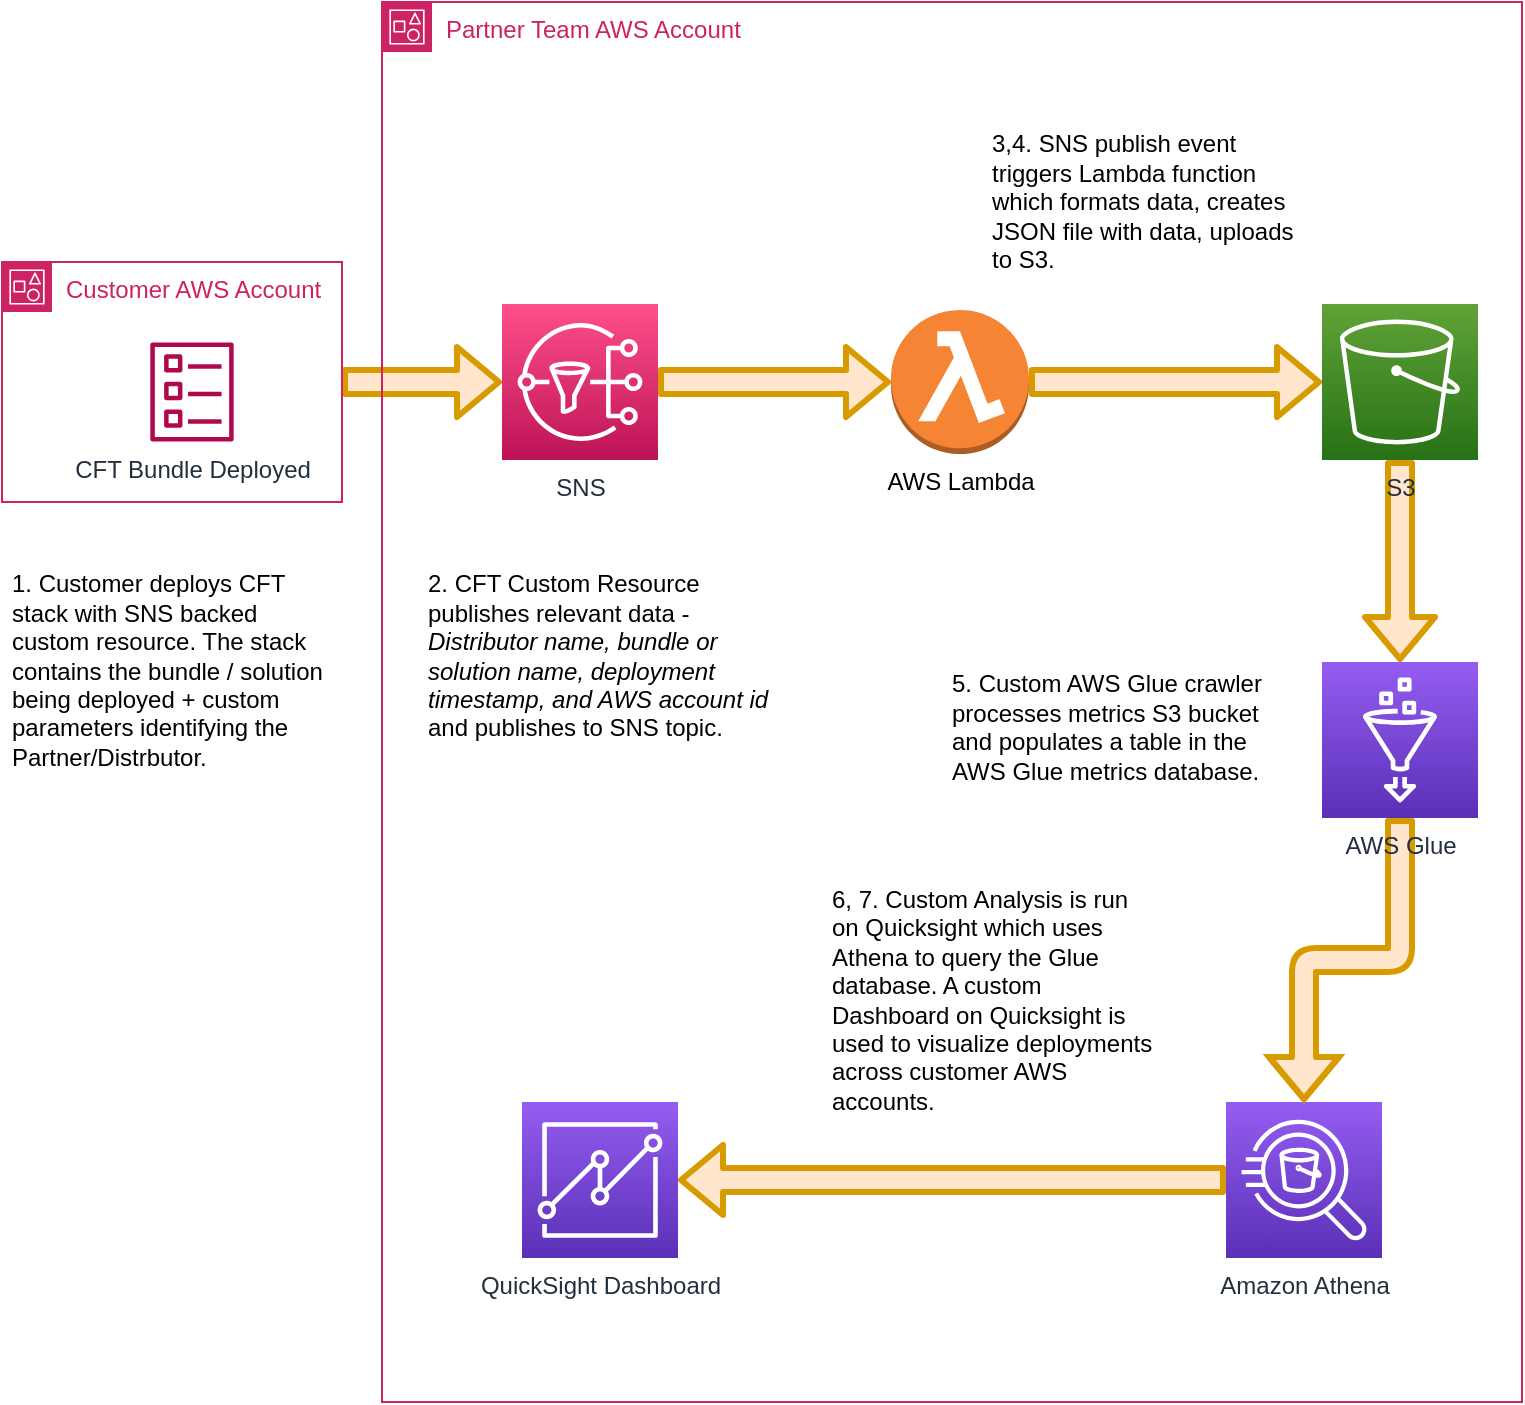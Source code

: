 <mxfile version="20.3.0" type="device"><diagram id="esqkhY2L9d3tN8zVXLYR" name="Page-1"><mxGraphModel dx="1106" dy="756" grid="1" gridSize="10" guides="1" tooltips="1" connect="1" arrows="1" fold="1" page="1" pageScale="1" pageWidth="827" pageHeight="1169" math="0" shadow="0"><root><mxCell id="0"/><mxCell id="1" parent="0"/><mxCell id="V5lL2M46CXsRj3B0pjWy-23" value="" style="edgeStyle=orthogonalEdgeStyle;shape=flexArrow;rounded=1;orthogonalLoop=1;jettySize=auto;html=1;strokeWidth=3;fillColor=#ffe6cc;strokeColor=#d79b00;" edge="1" parent="1" source="V5lL2M46CXsRj3B0pjWy-1" target="V5lL2M46CXsRj3B0pjWy-9"><mxGeometry relative="1" as="geometry"/></mxCell><mxCell id="V5lL2M46CXsRj3B0pjWy-1" value="Customer AWS Account" style="points=[[0,0],[0.25,0],[0.5,0],[0.75,0],[1,0],[1,0.25],[1,0.5],[1,0.75],[1,1],[0.75,1],[0.5,1],[0.25,1],[0,1],[0,0.75],[0,0.5],[0,0.25]];outlineConnect=0;gradientColor=none;html=1;whiteSpace=wrap;fontSize=12;fontStyle=0;container=1;pointerEvents=0;collapsible=0;recursiveResize=0;shape=mxgraph.aws4.group;grIcon=mxgraph.aws4.group_account;strokeColor=#CD2264;fillColor=none;verticalAlign=top;align=left;spacingLeft=30;fontColor=#CD2264;dashed=0;" vertex="1" parent="1"><mxGeometry x="20" y="210" width="170" height="120" as="geometry"/></mxCell><mxCell id="V5lL2M46CXsRj3B0pjWy-3" value="CFT Bundle Deployed" style="sketch=0;outlineConnect=0;fontColor=#232F3E;gradientColor=none;fillColor=#B0084D;strokeColor=none;dashed=0;verticalLabelPosition=bottom;verticalAlign=top;align=center;html=1;fontSize=12;fontStyle=0;aspect=fixed;pointerEvents=1;shape=mxgraph.aws4.template;" vertex="1" parent="V5lL2M46CXsRj3B0pjWy-1"><mxGeometry x="74.16" y="40" width="41.67" height="50" as="geometry"/></mxCell><mxCell id="V5lL2M46CXsRj3B0pjWy-22" value="" style="edgeStyle=orthogonalEdgeStyle;shape=flexArrow;rounded=1;orthogonalLoop=1;jettySize=auto;html=1;strokeWidth=3;fillColor=#ffe6cc;strokeColor=#d79b00;" edge="1" parent="1" source="V5lL2M46CXsRj3B0pjWy-4" target="V5lL2M46CXsRj3B0pjWy-6"><mxGeometry relative="1" as="geometry"/></mxCell><mxCell id="V5lL2M46CXsRj3B0pjWy-4" value="Amazon Athena" style="sketch=0;points=[[0,0,0],[0.25,0,0],[0.5,0,0],[0.75,0,0],[1,0,0],[0,1,0],[0.25,1,0],[0.5,1,0],[0.75,1,0],[1,1,0],[0,0.25,0],[0,0.5,0],[0,0.75,0],[1,0.25,0],[1,0.5,0],[1,0.75,0]];outlineConnect=0;fontColor=#232F3E;gradientColor=#945DF2;gradientDirection=north;fillColor=#5A30B5;strokeColor=#ffffff;dashed=0;verticalLabelPosition=bottom;verticalAlign=top;align=center;html=1;fontSize=12;fontStyle=0;aspect=fixed;shape=mxgraph.aws4.resourceIcon;resIcon=mxgraph.aws4.athena;" vertex="1" parent="1"><mxGeometry x="632" y="630" width="78" height="78" as="geometry"/></mxCell><mxCell id="V5lL2M46CXsRj3B0pjWy-21" value="" style="edgeStyle=orthogonalEdgeStyle;shape=flexArrow;rounded=1;orthogonalLoop=1;jettySize=auto;html=1;strokeWidth=3;fillColor=#ffe6cc;strokeColor=#d79b00;" edge="1" parent="1" source="V5lL2M46CXsRj3B0pjWy-5" target="V5lL2M46CXsRj3B0pjWy-4"><mxGeometry relative="1" as="geometry"/></mxCell><mxCell id="V5lL2M46CXsRj3B0pjWy-6" value="QuickSight Dashboard" style="sketch=0;points=[[0,0,0],[0.25,0,0],[0.5,0,0],[0.75,0,0],[1,0,0],[0,1,0],[0.25,1,0],[0.5,1,0],[0.75,1,0],[1,1,0],[0,0.25,0],[0,0.5,0],[0,0.75,0],[1,0.25,0],[1,0.5,0],[1,0.75,0]];outlineConnect=0;fontColor=#232F3E;gradientColor=#945DF2;gradientDirection=north;fillColor=#5A30B5;strokeColor=#ffffff;dashed=0;verticalLabelPosition=bottom;verticalAlign=top;align=center;html=1;fontSize=12;fontStyle=0;aspect=fixed;shape=mxgraph.aws4.resourceIcon;resIcon=mxgraph.aws4.quicksight;" vertex="1" parent="1"><mxGeometry x="280" y="630" width="78" height="78" as="geometry"/></mxCell><mxCell id="V5lL2M46CXsRj3B0pjWy-19" value="" style="edgeStyle=orthogonalEdgeStyle;shape=flexArrow;rounded=1;orthogonalLoop=1;jettySize=auto;html=1;strokeWidth=3;fillColor=#ffe6cc;strokeColor=#d79b00;" edge="1" parent="1" source="V5lL2M46CXsRj3B0pjWy-7" target="V5lL2M46CXsRj3B0pjWy-8"><mxGeometry relative="1" as="geometry"/></mxCell><mxCell id="V5lL2M46CXsRj3B0pjWy-7" value="AWS Lambda" style="outlineConnect=0;dashed=0;verticalLabelPosition=bottom;verticalAlign=top;align=center;html=1;shape=mxgraph.aws3.lambda_function;fillColor=#F58534;gradientColor=none;" vertex="1" parent="1"><mxGeometry x="464.5" y="234" width="69" height="72" as="geometry"/></mxCell><mxCell id="V5lL2M46CXsRj3B0pjWy-20" value="" style="edgeStyle=orthogonalEdgeStyle;shape=flexArrow;rounded=1;orthogonalLoop=1;jettySize=auto;html=1;strokeWidth=3;fillColor=#ffe6cc;strokeColor=#d79b00;" edge="1" parent="1" source="V5lL2M46CXsRj3B0pjWy-8" target="V5lL2M46CXsRj3B0pjWy-5"><mxGeometry relative="1" as="geometry"/></mxCell><mxCell id="V5lL2M46CXsRj3B0pjWy-8" value="S3" style="sketch=0;points=[[0,0,0],[0.25,0,0],[0.5,0,0],[0.75,0,0],[1,0,0],[0,1,0],[0.25,1,0],[0.5,1,0],[0.75,1,0],[1,1,0],[0,0.25,0],[0,0.5,0],[0,0.75,0],[1,0.25,0],[1,0.5,0],[1,0.75,0]];outlineConnect=0;fontColor=#232F3E;gradientColor=#60A337;gradientDirection=north;fillColor=#277116;strokeColor=#ffffff;dashed=0;verticalLabelPosition=bottom;verticalAlign=top;align=center;html=1;fontSize=12;fontStyle=0;aspect=fixed;shape=mxgraph.aws4.resourceIcon;resIcon=mxgraph.aws4.s3;" vertex="1" parent="1"><mxGeometry x="680" y="231" width="78" height="78" as="geometry"/></mxCell><mxCell id="V5lL2M46CXsRj3B0pjWy-18" value="" style="edgeStyle=orthogonalEdgeStyle;shape=flexArrow;rounded=1;orthogonalLoop=1;jettySize=auto;html=1;strokeWidth=3;fillColor=#ffe6cc;strokeColor=#d79b00;" edge="1" parent="1" source="V5lL2M46CXsRj3B0pjWy-9" target="V5lL2M46CXsRj3B0pjWy-7"><mxGeometry relative="1" as="geometry"/></mxCell><mxCell id="V5lL2M46CXsRj3B0pjWy-9" value="SNS" style="sketch=0;points=[[0,0,0],[0.25,0,0],[0.5,0,0],[0.75,0,0],[1,0,0],[0,1,0],[0.25,1,0],[0.5,1,0],[0.75,1,0],[1,1,0],[0,0.25,0],[0,0.5,0],[0,0.75,0],[1,0.25,0],[1,0.5,0],[1,0.75,0]];outlineConnect=0;fontColor=#232F3E;gradientColor=#FF4F8B;gradientDirection=north;fillColor=#BC1356;strokeColor=#ffffff;dashed=0;verticalLabelPosition=bottom;verticalAlign=top;align=center;html=1;fontSize=12;fontStyle=0;aspect=fixed;shape=mxgraph.aws4.resourceIcon;resIcon=mxgraph.aws4.sns;" vertex="1" parent="1"><mxGeometry x="270" y="231" width="78" height="78" as="geometry"/></mxCell><mxCell id="V5lL2M46CXsRj3B0pjWy-24" value="&lt;br&gt;1. Customer deploys CFT stack with SNS backed custom resource. The stack contains the bundle / solution being deployed + custom parameters identifying the Partner/Distrbutor." style="text;html=1;strokeColor=none;fillColor=none;spacing=5;spacingTop=-20;whiteSpace=wrap;overflow=hidden;rounded=0;" vertex="1" parent="1"><mxGeometry x="20" y="360" width="170" height="120" as="geometry"/></mxCell><mxCell id="V5lL2M46CXsRj3B0pjWy-25" value="&lt;br&gt;2. CFT Custom Resource publishes relevant data - &lt;i&gt;Distributor name, bundle or solution name, deployment timestamp, and AWS account id &lt;/i&gt;and publishes to SNS topic." style="text;html=1;strokeColor=none;fillColor=none;spacing=5;spacingTop=-20;whiteSpace=wrap;overflow=hidden;rounded=0;" vertex="1" parent="1"><mxGeometry x="228" y="360" width="182" height="100" as="geometry"/></mxCell><mxCell id="V5lL2M46CXsRj3B0pjWy-29" value="Partner Team AWS Account" style="points=[[0,0],[0.25,0],[0.5,0],[0.75,0],[1,0],[1,0.25],[1,0.5],[1,0.75],[1,1],[0.75,1],[0.5,1],[0.25,1],[0,1],[0,0.75],[0,0.5],[0,0.25]];outlineConnect=0;gradientColor=none;html=1;whiteSpace=wrap;fontSize=12;fontStyle=0;container=1;pointerEvents=0;collapsible=0;recursiveResize=0;shape=mxgraph.aws4.group;grIcon=mxgraph.aws4.group_account;strokeColor=#CD2264;fillColor=none;verticalAlign=top;align=left;spacingLeft=30;fontColor=#CD2264;dashed=0;" vertex="1" parent="1"><mxGeometry x="210" y="80" width="570" height="700" as="geometry"/></mxCell><mxCell id="V5lL2M46CXsRj3B0pjWy-26" value="&lt;br&gt;3,4. SNS publish event triggers Lambda function which formats data, creates JSON file with data, uploads to S3." style="text;html=1;strokeColor=none;fillColor=none;spacing=5;spacingTop=-20;whiteSpace=wrap;overflow=hidden;rounded=0;" vertex="1" parent="V5lL2M46CXsRj3B0pjWy-29"><mxGeometry x="300" y="60" width="170" height="80" as="geometry"/></mxCell><mxCell id="V5lL2M46CXsRj3B0pjWy-27" value="&lt;br&gt;5. Custom AWS Glue crawler processes metrics S3 bucket and populates a table in the AWS Glue metrics database." style="text;html=1;strokeColor=none;fillColor=none;spacing=5;spacingTop=-20;whiteSpace=wrap;overflow=hidden;rounded=0;" vertex="1" parent="V5lL2M46CXsRj3B0pjWy-29"><mxGeometry x="280" y="330" width="170" height="60" as="geometry"/></mxCell><mxCell id="V5lL2M46CXsRj3B0pjWy-5" value="AWS Glue" style="sketch=0;points=[[0,0,0],[0.25,0,0],[0.5,0,0],[0.75,0,0],[1,0,0],[0,1,0],[0.25,1,0],[0.5,1,0],[0.75,1,0],[1,1,0],[0,0.25,0],[0,0.5,0],[0,0.75,0],[1,0.25,0],[1,0.5,0],[1,0.75,0]];outlineConnect=0;fontColor=#232F3E;gradientColor=#945DF2;gradientDirection=north;fillColor=#5A30B5;strokeColor=#ffffff;dashed=0;verticalLabelPosition=bottom;verticalAlign=top;align=center;html=1;fontSize=12;fontStyle=0;aspect=fixed;shape=mxgraph.aws4.resourceIcon;resIcon=mxgraph.aws4.glue;" vertex="1" parent="V5lL2M46CXsRj3B0pjWy-29"><mxGeometry x="470" y="330" width="78" height="78" as="geometry"/></mxCell><mxCell id="V5lL2M46CXsRj3B0pjWy-28" value="6, 7. Custom Analysis is run on Quicksight which uses Athena to query the Glue database. A custom Dashboard on Quicksight is used to visualize deployments across customer AWS accounts." style="text;html=1;strokeColor=none;fillColor=none;spacing=5;spacingTop=-20;whiteSpace=wrap;overflow=hidden;rounded=0;" vertex="1" parent="V5lL2M46CXsRj3B0pjWy-29"><mxGeometry x="220" y="452" width="170" height="105" as="geometry"/></mxCell></root></mxGraphModel></diagram></mxfile>